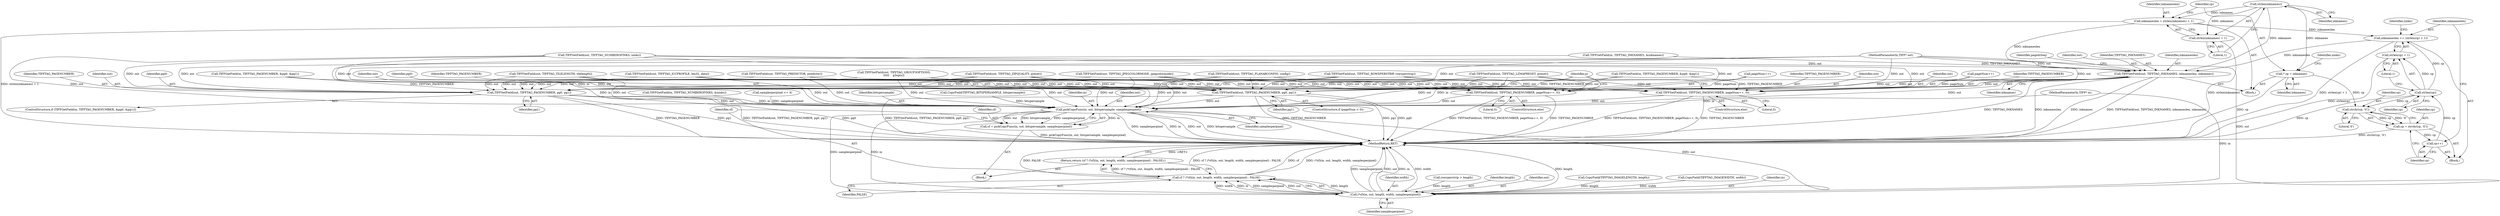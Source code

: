 digraph "0_libtiff_5c080298d59efa53264d7248bbe3a04660db6ef7_2@API" {
"1000622" [label="(Call,strlen(inknames))"];
"1000619" [label="(Call,inknameslen = strlen(inknames) + 1)"];
"1000641" [label="(Call,inknameslen += (strlen(cp) + 1))"];
"1000649" [label="(Call,TIFFSetField(out, TIFFTAG_INKNAMES, inknameslen, inknames))"];
"1000675" [label="(Call,TIFFSetField(out, TIFFTAG_PAGENUMBER, pg0, pg1))"];
"1000738" [label="(Call,pickCopyFunc(in, out, bitspersample, samplesperpixel))"];
"1000736" [label="(Call,cf = pickCopyFunc(in, out, bitspersample, samplesperpixel))"];
"1000746" [label="(Call,(*cf)(in, out, length, width, samplesperpixel))"];
"1000744" [label="(Call,cf ? (*cf)(in, out, length, width, samplesperpixel) : FALSE)"];
"1000743" [label="(Return,return (cf ? (*cf)(in, out, length, width, samplesperpixel) : FALSE);)"];
"1000681" [label="(Call,TIFFSetField(out, TIFFTAG_PAGENUMBER, pageNum++, 0))"];
"1000702" [label="(Call,TIFFSetField(out, TIFFTAG_PAGENUMBER, pg0, pg1))"];
"1000708" [label="(Call,TIFFSetField(out, TIFFTAG_PAGENUMBER, pageNum++, 0))"];
"1000621" [label="(Call,strlen(inknames) + 1)"];
"1000626" [label="(Call,* cp = inknames)"];
"1000636" [label="(Call,strchr(cp, '\0'))"];
"1000634" [label="(Call,cp = strchr(cp, '\0'))"];
"1000639" [label="(Call,cp++)"];
"1000644" [label="(Call,strlen(cp))"];
"1000643" [label="(Call,strlen(cp) + 1)"];
"1000742" [label="(Identifier,samplesperpixel)"];
"1000645" [label="(Identifier,cp)"];
"1000681" [label="(Call,TIFFSetField(out, TIFFTAG_PAGENUMBER, pageNum++, 0))"];
"1000369" [label="(Call,TIFFSetField(out, TIFFTAG_TILELENGTH, tilelength))"];
"1000649" [label="(Call,TIFFSetField(out, TIFFTAG_INKNAMES, inknameslen, inknames))"];
"1000705" [label="(Identifier,pg0)"];
"1000641" [label="(Call,inknameslen += (strlen(cp) + 1))"];
"1000515" [label="(Call,TIFFSetField(out, TIFFTAG_ZIPQUALITY, preset))"];
"1000620" [label="(Identifier,inknameslen)"];
"1000750" [label="(Identifier,width)"];
"1000709" [label="(Identifier,out)"];
"1000651" [label="(Identifier,TIFFTAG_INKNAMES)"];
"1000745" [label="(Identifier,cf)"];
"1000652" [label="(Identifier,inknameslen)"];
"1000740" [label="(Identifier,out)"];
"1000711" [label="(Call,pageNum++)"];
"1000702" [label="(Call,TIFFSetField(out, TIFFTAG_PAGENUMBER, pg0, pg1))"];
"1000117" [label="(MethodParameterIn,TIFF* in)"];
"1000653" [label="(Identifier,inknames)"];
"1000753" [label="(MethodReturn,RET)"];
"1000746" [label="(Call,(*cf)(in, out, length, width, samplesperpixel))"];
"1000707" [label="(ControlStructure,else)"];
"1000397" [label="(Call,rowsperstrip > length)"];
"1000710" [label="(Identifier,TIFFTAG_PAGENUMBER)"];
"1000636" [label="(Call,strchr(cp, '\0'))"];
"1000440" [label="(Call,samplesperpixel <= 4)"];
"1000749" [label="(Identifier,length)"];
"1000748" [label="(Identifier,out)"];
"1000628" [label="(Identifier,inknames)"];
"1000706" [label="(Identifier,pg1)"];
"1000678" [label="(Identifier,pg0)"];
"1000118" [label="(MethodParameterIn,TIFF* out)"];
"1000143" [label="(Call,CopyField(TIFFTAG_BITSPERSAMPLE, bitspersample))"];
"1000493" [label="(Call,TIFFSetField(out, TIFFTAG_PREDICTOR, predictor))"];
"1000140" [label="(Call,CopyField(TIFFTAG_IMAGELENGTH, length))"];
"1000137" [label="(Call,CopyField(TIFFTAG_IMAGEWIDTH, width))"];
"1000650" [label="(Identifier,out)"];
"1000646" [label="(Literal,1)"];
"1000624" [label="(Literal,1)"];
"1000612" [label="(Call,TIFFGetField(in, TIFFTAG_INKNAMES, &inknames))"];
"1000690" [label="(Call,TIFFGetField(in, TIFFTAG_PAGENUMBER, &pg0, &pg1))"];
"1000622" [label="(Call,strlen(inknames))"];
"1000716" [label="(Identifier,p)"];
"1000736" [label="(Call,cf = pickCopyFunc(in, out, bitspersample, samplesperpixel))"];
"1000623" [label="(Identifier,inknames)"];
"1000617" [label="(Block,)"];
"1000708" [label="(Call,TIFFSetField(out, TIFFTAG_PAGENUMBER, pageNum++, 0))"];
"1000431" [label="(Call,TIFFSetField(out, TIFFTAG_PLANARCONFIG, config))"];
"1000638" [label="(Literal,'\0')"];
"1000668" [label="(Call,TIFFGetField(in, TIFFTAG_PAGENUMBER, &pg0, &pg1))"];
"1000637" [label="(Identifier,cp)"];
"1000639" [label="(Call,cp++)"];
"1000640" [label="(Identifier,cp)"];
"1000677" [label="(Identifier,TIFFTAG_PAGENUMBER)"];
"1000737" [label="(Identifier,cf)"];
"1000747" [label="(Identifier,in)"];
"1000619" [label="(Call,inknameslen = strlen(inknames) + 1)"];
"1000684" [label="(Call,pageNum++)"];
"1000633" [label="(Block,)"];
"1000704" [label="(Identifier,TIFFTAG_PAGENUMBER)"];
"1000659" [label="(Identifier,pageInSeq)"];
"1000675" [label="(Call,TIFFSetField(out, TIFFTAG_PAGENUMBER, pg0, pg1))"];
"1000676" [label="(Identifier,out)"];
"1000607" [label="(Call,TIFFSetField(out, TIFFTAG_NUMBEROFINKS, ninks))"];
"1000631" [label="(Identifier,ninks)"];
"1000601" [label="(Call,TIFFGetField(in, TIFFTAG_NUMBEROFINKS, &ninks))"];
"1000667" [label="(ControlStructure,if (TIFFGetField(in, TIFFTAG_PAGENUMBER, &pg0, &pg1)))"];
"1000644" [label="(Call,strlen(cp))"];
"1000627" [label="(Identifier,cp)"];
"1000686" [label="(Literal,0)"];
"1000752" [label="(Identifier,FALSE)"];
"1000698" [label="(ControlStructure,if (pageNum < 0))"];
"1000744" [label="(Call,cf ? (*cf)(in, out, length, width, samplesperpixel) : FALSE)"];
"1000592" [label="(Call,TIFFSetField(out, TIFFTAG_ICCPROFILE, len32, data))"];
"1000683" [label="(Identifier,TIFFTAG_PAGENUMBER)"];
"1000642" [label="(Identifier,inknameslen)"];
"1000738" [label="(Call,pickCopyFunc(in, out, bitspersample, samplesperpixel))"];
"1000713" [label="(Literal,0)"];
"1000751" [label="(Identifier,samplesperpixel)"];
"1000679" [label="(Identifier,pg1)"];
"1000543" [label="(Call,TIFFSetField(out, TIFFTAG_GROUP3OPTIONS,\n\t\t\t\t\t    g3opts))"];
"1000682" [label="(Identifier,out)"];
"1000743" [label="(Return,return (cf ? (*cf)(in, out, length, width, samplesperpixel) : FALSE);)"];
"1000621" [label="(Call,strlen(inknames) + 1)"];
"1000680" [label="(ControlStructure,else)"];
"1000703" [label="(Identifier,out)"];
"1000635" [label="(Identifier,cp)"];
"1000634" [label="(Call,cp = strchr(cp, '\0'))"];
"1000459" [label="(Call,TIFFSetField(out, TIFFTAG_JPEGCOLORMODE, jpegcolormode))"];
"1000741" [label="(Identifier,bitspersample)"];
"1000420" [label="(Call,TIFFSetField(out, TIFFTAG_ROWSPERSTRIP, rowsperstrip))"];
"1000524" [label="(Call,TIFFSetField(out, TIFFTAG_LZMAPRESET, preset))"];
"1000643" [label="(Call,strlen(cp) + 1)"];
"1000739" [label="(Identifier,in)"];
"1000648" [label="(Identifier,ninks)"];
"1000119" [label="(Block,)"];
"1000626" [label="(Call,* cp = inknames)"];
"1000622" -> "1000621"  [label="AST: "];
"1000622" -> "1000623"  [label="CFG: "];
"1000623" -> "1000622"  [label="AST: "];
"1000624" -> "1000622"  [label="CFG: "];
"1000622" -> "1000619"  [label="DDG: inknames"];
"1000622" -> "1000621"  [label="DDG: inknames"];
"1000622" -> "1000626"  [label="DDG: inknames"];
"1000622" -> "1000649"  [label="DDG: inknames"];
"1000619" -> "1000617"  [label="AST: "];
"1000619" -> "1000621"  [label="CFG: "];
"1000620" -> "1000619"  [label="AST: "];
"1000621" -> "1000619"  [label="AST: "];
"1000627" -> "1000619"  [label="CFG: "];
"1000619" -> "1000753"  [label="DDG: strlen(inknames) + 1"];
"1000619" -> "1000641"  [label="DDG: inknameslen"];
"1000619" -> "1000649"  [label="DDG: inknameslen"];
"1000641" -> "1000633"  [label="AST: "];
"1000641" -> "1000643"  [label="CFG: "];
"1000642" -> "1000641"  [label="AST: "];
"1000643" -> "1000641"  [label="AST: "];
"1000648" -> "1000641"  [label="CFG: "];
"1000641" -> "1000753"  [label="DDG: strlen(cp) + 1"];
"1000644" -> "1000641"  [label="DDG: cp"];
"1000641" -> "1000649"  [label="DDG: inknameslen"];
"1000649" -> "1000617"  [label="AST: "];
"1000649" -> "1000653"  [label="CFG: "];
"1000650" -> "1000649"  [label="AST: "];
"1000651" -> "1000649"  [label="AST: "];
"1000652" -> "1000649"  [label="AST: "];
"1000653" -> "1000649"  [label="AST: "];
"1000659" -> "1000649"  [label="CFG: "];
"1000649" -> "1000753"  [label="DDG: TIFFTAG_INKNAMES"];
"1000649" -> "1000753"  [label="DDG: inknameslen"];
"1000649" -> "1000753"  [label="DDG: inknames"];
"1000649" -> "1000753"  [label="DDG: TIFFSetField(out, TIFFTAG_INKNAMES, inknameslen, inknames)"];
"1000607" -> "1000649"  [label="DDG: out"];
"1000118" -> "1000649"  [label="DDG: out"];
"1000612" -> "1000649"  [label="DDG: TIFFTAG_INKNAMES"];
"1000649" -> "1000675"  [label="DDG: out"];
"1000649" -> "1000681"  [label="DDG: out"];
"1000649" -> "1000702"  [label="DDG: out"];
"1000649" -> "1000708"  [label="DDG: out"];
"1000649" -> "1000738"  [label="DDG: out"];
"1000675" -> "1000667"  [label="AST: "];
"1000675" -> "1000679"  [label="CFG: "];
"1000676" -> "1000675"  [label="AST: "];
"1000677" -> "1000675"  [label="AST: "];
"1000678" -> "1000675"  [label="AST: "];
"1000679" -> "1000675"  [label="AST: "];
"1000716" -> "1000675"  [label="CFG: "];
"1000675" -> "1000753"  [label="DDG: pg0"];
"1000675" -> "1000753"  [label="DDG: TIFFTAG_PAGENUMBER"];
"1000675" -> "1000753"  [label="DDG: pg1"];
"1000675" -> "1000753"  [label="DDG: TIFFSetField(out, TIFFTAG_PAGENUMBER, pg0, pg1)"];
"1000459" -> "1000675"  [label="DDG: out"];
"1000607" -> "1000675"  [label="DDG: out"];
"1000515" -> "1000675"  [label="DDG: out"];
"1000431" -> "1000675"  [label="DDG: out"];
"1000420" -> "1000675"  [label="DDG: out"];
"1000543" -> "1000675"  [label="DDG: out"];
"1000592" -> "1000675"  [label="DDG: out"];
"1000524" -> "1000675"  [label="DDG: out"];
"1000493" -> "1000675"  [label="DDG: out"];
"1000369" -> "1000675"  [label="DDG: out"];
"1000118" -> "1000675"  [label="DDG: out"];
"1000668" -> "1000675"  [label="DDG: TIFFTAG_PAGENUMBER"];
"1000675" -> "1000738"  [label="DDG: out"];
"1000738" -> "1000736"  [label="AST: "];
"1000738" -> "1000742"  [label="CFG: "];
"1000739" -> "1000738"  [label="AST: "];
"1000740" -> "1000738"  [label="AST: "];
"1000741" -> "1000738"  [label="AST: "];
"1000742" -> "1000738"  [label="AST: "];
"1000736" -> "1000738"  [label="CFG: "];
"1000738" -> "1000753"  [label="DDG: samplesperpixel"];
"1000738" -> "1000753"  [label="DDG: in"];
"1000738" -> "1000753"  [label="DDG: out"];
"1000738" -> "1000753"  [label="DDG: bitspersample"];
"1000738" -> "1000736"  [label="DDG: in"];
"1000738" -> "1000736"  [label="DDG: out"];
"1000738" -> "1000736"  [label="DDG: bitspersample"];
"1000738" -> "1000736"  [label="DDG: samplesperpixel"];
"1000612" -> "1000738"  [label="DDG: in"];
"1000601" -> "1000738"  [label="DDG: in"];
"1000668" -> "1000738"  [label="DDG: in"];
"1000690" -> "1000738"  [label="DDG: in"];
"1000117" -> "1000738"  [label="DDG: in"];
"1000607" -> "1000738"  [label="DDG: out"];
"1000515" -> "1000738"  [label="DDG: out"];
"1000431" -> "1000738"  [label="DDG: out"];
"1000702" -> "1000738"  [label="DDG: out"];
"1000420" -> "1000738"  [label="DDG: out"];
"1000543" -> "1000738"  [label="DDG: out"];
"1000592" -> "1000738"  [label="DDG: out"];
"1000524" -> "1000738"  [label="DDG: out"];
"1000708" -> "1000738"  [label="DDG: out"];
"1000681" -> "1000738"  [label="DDG: out"];
"1000459" -> "1000738"  [label="DDG: out"];
"1000493" -> "1000738"  [label="DDG: out"];
"1000369" -> "1000738"  [label="DDG: out"];
"1000118" -> "1000738"  [label="DDG: out"];
"1000143" -> "1000738"  [label="DDG: bitspersample"];
"1000440" -> "1000738"  [label="DDG: samplesperpixel"];
"1000738" -> "1000746"  [label="DDG: in"];
"1000738" -> "1000746"  [label="DDG: out"];
"1000738" -> "1000746"  [label="DDG: samplesperpixel"];
"1000736" -> "1000119"  [label="AST: "];
"1000737" -> "1000736"  [label="AST: "];
"1000745" -> "1000736"  [label="CFG: "];
"1000736" -> "1000753"  [label="DDG: pickCopyFunc(in, out, bitspersample, samplesperpixel)"];
"1000746" -> "1000744"  [label="AST: "];
"1000746" -> "1000751"  [label="CFG: "];
"1000747" -> "1000746"  [label="AST: "];
"1000748" -> "1000746"  [label="AST: "];
"1000749" -> "1000746"  [label="AST: "];
"1000750" -> "1000746"  [label="AST: "];
"1000751" -> "1000746"  [label="AST: "];
"1000744" -> "1000746"  [label="CFG: "];
"1000746" -> "1000753"  [label="DDG: samplesperpixel"];
"1000746" -> "1000753"  [label="DDG: out"];
"1000746" -> "1000753"  [label="DDG: in"];
"1000746" -> "1000753"  [label="DDG: width"];
"1000746" -> "1000753"  [label="DDG: length"];
"1000746" -> "1000744"  [label="DDG: length"];
"1000746" -> "1000744"  [label="DDG: width"];
"1000746" -> "1000744"  [label="DDG: in"];
"1000746" -> "1000744"  [label="DDG: samplesperpixel"];
"1000746" -> "1000744"  [label="DDG: out"];
"1000117" -> "1000746"  [label="DDG: in"];
"1000118" -> "1000746"  [label="DDG: out"];
"1000140" -> "1000746"  [label="DDG: length"];
"1000397" -> "1000746"  [label="DDG: length"];
"1000137" -> "1000746"  [label="DDG: width"];
"1000744" -> "1000743"  [label="AST: "];
"1000744" -> "1000752"  [label="CFG: "];
"1000745" -> "1000744"  [label="AST: "];
"1000752" -> "1000744"  [label="AST: "];
"1000743" -> "1000744"  [label="CFG: "];
"1000744" -> "1000753"  [label="DDG: cf ? (*cf)(in, out, length, width, samplesperpixel) : FALSE"];
"1000744" -> "1000753"  [label="DDG: cf"];
"1000744" -> "1000753"  [label="DDG: (*cf)(in, out, length, width, samplesperpixel)"];
"1000744" -> "1000753"  [label="DDG: FALSE"];
"1000744" -> "1000743"  [label="DDG: cf ? (*cf)(in, out, length, width, samplesperpixel) : FALSE"];
"1000743" -> "1000119"  [label="AST: "];
"1000753" -> "1000743"  [label="CFG: "];
"1000743" -> "1000753"  [label="DDG: <RET>"];
"1000681" -> "1000680"  [label="AST: "];
"1000681" -> "1000686"  [label="CFG: "];
"1000682" -> "1000681"  [label="AST: "];
"1000683" -> "1000681"  [label="AST: "];
"1000684" -> "1000681"  [label="AST: "];
"1000686" -> "1000681"  [label="AST: "];
"1000716" -> "1000681"  [label="CFG: "];
"1000681" -> "1000753"  [label="DDG: TIFFSetField(out, TIFFTAG_PAGENUMBER, pageNum++, 0)"];
"1000681" -> "1000753"  [label="DDG: TIFFTAG_PAGENUMBER"];
"1000459" -> "1000681"  [label="DDG: out"];
"1000607" -> "1000681"  [label="DDG: out"];
"1000515" -> "1000681"  [label="DDG: out"];
"1000431" -> "1000681"  [label="DDG: out"];
"1000420" -> "1000681"  [label="DDG: out"];
"1000543" -> "1000681"  [label="DDG: out"];
"1000592" -> "1000681"  [label="DDG: out"];
"1000524" -> "1000681"  [label="DDG: out"];
"1000493" -> "1000681"  [label="DDG: out"];
"1000369" -> "1000681"  [label="DDG: out"];
"1000118" -> "1000681"  [label="DDG: out"];
"1000684" -> "1000681"  [label="DDG: pageNum"];
"1000702" -> "1000698"  [label="AST: "];
"1000702" -> "1000706"  [label="CFG: "];
"1000703" -> "1000702"  [label="AST: "];
"1000704" -> "1000702"  [label="AST: "];
"1000705" -> "1000702"  [label="AST: "];
"1000706" -> "1000702"  [label="AST: "];
"1000716" -> "1000702"  [label="CFG: "];
"1000702" -> "1000753"  [label="DDG: pg1"];
"1000702" -> "1000753"  [label="DDG: pg0"];
"1000702" -> "1000753"  [label="DDG: TIFFSetField(out, TIFFTAG_PAGENUMBER, pg0, pg1)"];
"1000702" -> "1000753"  [label="DDG: TIFFTAG_PAGENUMBER"];
"1000459" -> "1000702"  [label="DDG: out"];
"1000607" -> "1000702"  [label="DDG: out"];
"1000515" -> "1000702"  [label="DDG: out"];
"1000431" -> "1000702"  [label="DDG: out"];
"1000420" -> "1000702"  [label="DDG: out"];
"1000543" -> "1000702"  [label="DDG: out"];
"1000592" -> "1000702"  [label="DDG: out"];
"1000524" -> "1000702"  [label="DDG: out"];
"1000493" -> "1000702"  [label="DDG: out"];
"1000369" -> "1000702"  [label="DDG: out"];
"1000118" -> "1000702"  [label="DDG: out"];
"1000690" -> "1000702"  [label="DDG: TIFFTAG_PAGENUMBER"];
"1000708" -> "1000707"  [label="AST: "];
"1000708" -> "1000713"  [label="CFG: "];
"1000709" -> "1000708"  [label="AST: "];
"1000710" -> "1000708"  [label="AST: "];
"1000711" -> "1000708"  [label="AST: "];
"1000713" -> "1000708"  [label="AST: "];
"1000716" -> "1000708"  [label="CFG: "];
"1000708" -> "1000753"  [label="DDG: TIFFSetField(out, TIFFTAG_PAGENUMBER, pageNum++, 0)"];
"1000708" -> "1000753"  [label="DDG: TIFFTAG_PAGENUMBER"];
"1000459" -> "1000708"  [label="DDG: out"];
"1000607" -> "1000708"  [label="DDG: out"];
"1000515" -> "1000708"  [label="DDG: out"];
"1000431" -> "1000708"  [label="DDG: out"];
"1000420" -> "1000708"  [label="DDG: out"];
"1000543" -> "1000708"  [label="DDG: out"];
"1000592" -> "1000708"  [label="DDG: out"];
"1000524" -> "1000708"  [label="DDG: out"];
"1000493" -> "1000708"  [label="DDG: out"];
"1000369" -> "1000708"  [label="DDG: out"];
"1000118" -> "1000708"  [label="DDG: out"];
"1000690" -> "1000708"  [label="DDG: TIFFTAG_PAGENUMBER"];
"1000711" -> "1000708"  [label="DDG: pageNum"];
"1000621" -> "1000624"  [label="CFG: "];
"1000624" -> "1000621"  [label="AST: "];
"1000621" -> "1000753"  [label="DDG: strlen(inknames)"];
"1000626" -> "1000617"  [label="AST: "];
"1000626" -> "1000628"  [label="CFG: "];
"1000627" -> "1000626"  [label="AST: "];
"1000628" -> "1000626"  [label="AST: "];
"1000631" -> "1000626"  [label="CFG: "];
"1000626" -> "1000753"  [label="DDG: cp"];
"1000626" -> "1000636"  [label="DDG: cp"];
"1000636" -> "1000634"  [label="AST: "];
"1000636" -> "1000638"  [label="CFG: "];
"1000637" -> "1000636"  [label="AST: "];
"1000638" -> "1000636"  [label="AST: "];
"1000634" -> "1000636"  [label="CFG: "];
"1000636" -> "1000634"  [label="DDG: cp"];
"1000636" -> "1000634"  [label="DDG: '\0'"];
"1000644" -> "1000636"  [label="DDG: cp"];
"1000634" -> "1000633"  [label="AST: "];
"1000635" -> "1000634"  [label="AST: "];
"1000640" -> "1000634"  [label="CFG: "];
"1000634" -> "1000753"  [label="DDG: strchr(cp, '\0')"];
"1000634" -> "1000639"  [label="DDG: cp"];
"1000639" -> "1000633"  [label="AST: "];
"1000639" -> "1000640"  [label="CFG: "];
"1000640" -> "1000639"  [label="AST: "];
"1000642" -> "1000639"  [label="CFG: "];
"1000639" -> "1000644"  [label="DDG: cp"];
"1000644" -> "1000643"  [label="AST: "];
"1000644" -> "1000645"  [label="CFG: "];
"1000645" -> "1000644"  [label="AST: "];
"1000646" -> "1000644"  [label="CFG: "];
"1000644" -> "1000753"  [label="DDG: cp"];
"1000644" -> "1000643"  [label="DDG: cp"];
"1000643" -> "1000646"  [label="CFG: "];
"1000646" -> "1000643"  [label="AST: "];
"1000643" -> "1000753"  [label="DDG: strlen(cp)"];
}
